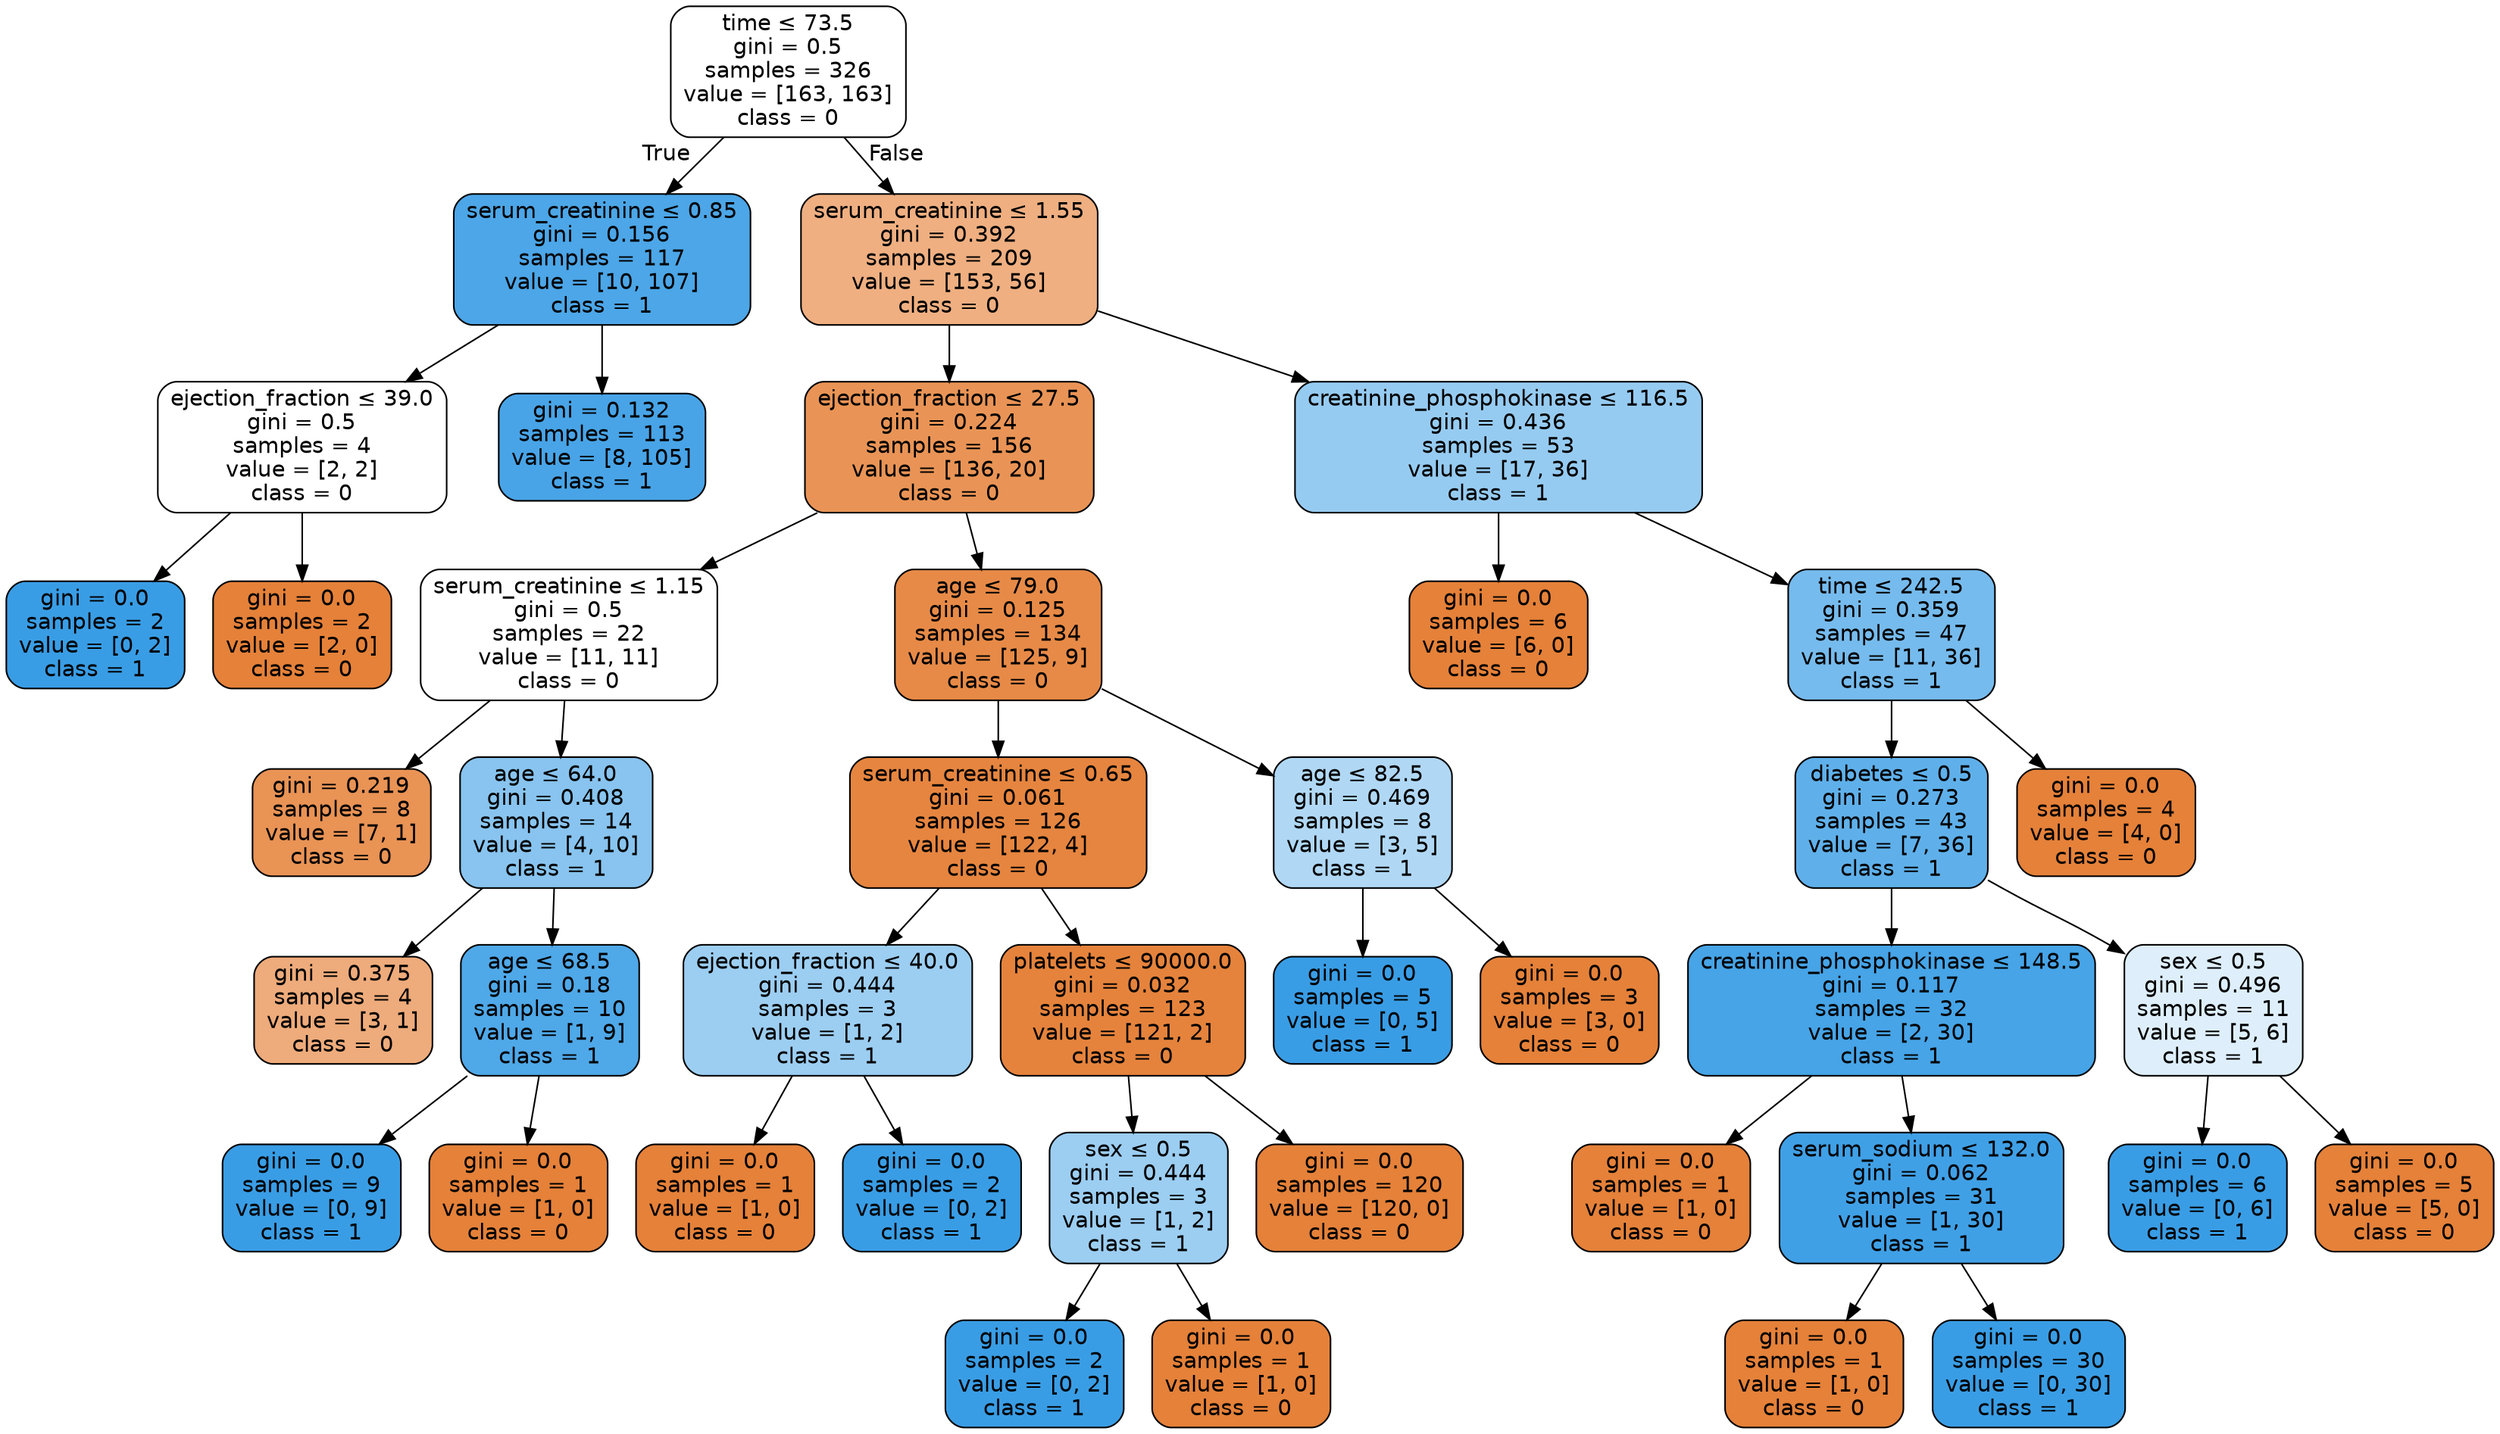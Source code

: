 digraph Tree {
node [shape=box, style="filled, rounded", color="black", fontname=helvetica] ;
edge [fontname=helvetica] ;
0 [label=<time &le; 73.5<br/>gini = 0.5<br/>samples = 326<br/>value = [163, 163]<br/>class = 0>, fillcolor="#ffffff"] ;
1 [label=<serum_creatinine &le; 0.85<br/>gini = 0.156<br/>samples = 117<br/>value = [10, 107]<br/>class = 1>, fillcolor="#4ca6e7"] ;
0 -> 1 [labeldistance=2.5, labelangle=45, headlabel="True"] ;
2 [label=<ejection_fraction &le; 39.0<br/>gini = 0.5<br/>samples = 4<br/>value = [2, 2]<br/>class = 0>, fillcolor="#ffffff"] ;
1 -> 2 ;
3 [label=<gini = 0.0<br/>samples = 2<br/>value = [0, 2]<br/>class = 1>, fillcolor="#399de5"] ;
2 -> 3 ;
4 [label=<gini = 0.0<br/>samples = 2<br/>value = [2, 0]<br/>class = 0>, fillcolor="#e58139"] ;
2 -> 4 ;
5 [label=<gini = 0.132<br/>samples = 113<br/>value = [8, 105]<br/>class = 1>, fillcolor="#48a4e7"] ;
1 -> 5 ;
6 [label=<serum_creatinine &le; 1.55<br/>gini = 0.392<br/>samples = 209<br/>value = [153, 56]<br/>class = 0>, fillcolor="#efaf81"] ;
0 -> 6 [labeldistance=2.5, labelangle=-45, headlabel="False"] ;
7 [label=<ejection_fraction &le; 27.5<br/>gini = 0.224<br/>samples = 156<br/>value = [136, 20]<br/>class = 0>, fillcolor="#e99456"] ;
6 -> 7 ;
8 [label=<serum_creatinine &le; 1.15<br/>gini = 0.5<br/>samples = 22<br/>value = [11, 11]<br/>class = 0>, fillcolor="#ffffff"] ;
7 -> 8 ;
9 [label=<gini = 0.219<br/>samples = 8<br/>value = [7, 1]<br/>class = 0>, fillcolor="#e99355"] ;
8 -> 9 ;
10 [label=<age &le; 64.0<br/>gini = 0.408<br/>samples = 14<br/>value = [4, 10]<br/>class = 1>, fillcolor="#88c4ef"] ;
8 -> 10 ;
11 [label=<gini = 0.375<br/>samples = 4<br/>value = [3, 1]<br/>class = 0>, fillcolor="#eeab7b"] ;
10 -> 11 ;
12 [label=<age &le; 68.5<br/>gini = 0.18<br/>samples = 10<br/>value = [1, 9]<br/>class = 1>, fillcolor="#4fa8e8"] ;
10 -> 12 ;
13 [label=<gini = 0.0<br/>samples = 9<br/>value = [0, 9]<br/>class = 1>, fillcolor="#399de5"] ;
12 -> 13 ;
14 [label=<gini = 0.0<br/>samples = 1<br/>value = [1, 0]<br/>class = 0>, fillcolor="#e58139"] ;
12 -> 14 ;
15 [label=<age &le; 79.0<br/>gini = 0.125<br/>samples = 134<br/>value = [125, 9]<br/>class = 0>, fillcolor="#e78a47"] ;
7 -> 15 ;
16 [label=<serum_creatinine &le; 0.65<br/>gini = 0.061<br/>samples = 126<br/>value = [122, 4]<br/>class = 0>, fillcolor="#e6853f"] ;
15 -> 16 ;
17 [label=<ejection_fraction &le; 40.0<br/>gini = 0.444<br/>samples = 3<br/>value = [1, 2]<br/>class = 1>, fillcolor="#9ccef2"] ;
16 -> 17 ;
18 [label=<gini = 0.0<br/>samples = 1<br/>value = [1, 0]<br/>class = 0>, fillcolor="#e58139"] ;
17 -> 18 ;
19 [label=<gini = 0.0<br/>samples = 2<br/>value = [0, 2]<br/>class = 1>, fillcolor="#399de5"] ;
17 -> 19 ;
20 [label=<platelets &le; 90000.0<br/>gini = 0.032<br/>samples = 123<br/>value = [121, 2]<br/>class = 0>, fillcolor="#e5833c"] ;
16 -> 20 ;
21 [label=<sex &le; 0.5<br/>gini = 0.444<br/>samples = 3<br/>value = [1, 2]<br/>class = 1>, fillcolor="#9ccef2"] ;
20 -> 21 ;
22 [label=<gini = 0.0<br/>samples = 2<br/>value = [0, 2]<br/>class = 1>, fillcolor="#399de5"] ;
21 -> 22 ;
23 [label=<gini = 0.0<br/>samples = 1<br/>value = [1, 0]<br/>class = 0>, fillcolor="#e58139"] ;
21 -> 23 ;
24 [label=<gini = 0.0<br/>samples = 120<br/>value = [120, 0]<br/>class = 0>, fillcolor="#e58139"] ;
20 -> 24 ;
25 [label=<age &le; 82.5<br/>gini = 0.469<br/>samples = 8<br/>value = [3, 5]<br/>class = 1>, fillcolor="#b0d8f5"] ;
15 -> 25 ;
26 [label=<gini = 0.0<br/>samples = 5<br/>value = [0, 5]<br/>class = 1>, fillcolor="#399de5"] ;
25 -> 26 ;
27 [label=<gini = 0.0<br/>samples = 3<br/>value = [3, 0]<br/>class = 0>, fillcolor="#e58139"] ;
25 -> 27 ;
28 [label=<creatinine_phosphokinase &le; 116.5<br/>gini = 0.436<br/>samples = 53<br/>value = [17, 36]<br/>class = 1>, fillcolor="#96cbf1"] ;
6 -> 28 ;
29 [label=<gini = 0.0<br/>samples = 6<br/>value = [6, 0]<br/>class = 0>, fillcolor="#e58139"] ;
28 -> 29 ;
30 [label=<time &le; 242.5<br/>gini = 0.359<br/>samples = 47<br/>value = [11, 36]<br/>class = 1>, fillcolor="#76bbed"] ;
28 -> 30 ;
31 [label=<diabetes &le; 0.5<br/>gini = 0.273<br/>samples = 43<br/>value = [7, 36]<br/>class = 1>, fillcolor="#5fb0ea"] ;
30 -> 31 ;
32 [label=<creatinine_phosphokinase &le; 148.5<br/>gini = 0.117<br/>samples = 32<br/>value = [2, 30]<br/>class = 1>, fillcolor="#46a4e7"] ;
31 -> 32 ;
33 [label=<gini = 0.0<br/>samples = 1<br/>value = [1, 0]<br/>class = 0>, fillcolor="#e58139"] ;
32 -> 33 ;
34 [label=<serum_sodium &le; 132.0<br/>gini = 0.062<br/>samples = 31<br/>value = [1, 30]<br/>class = 1>, fillcolor="#40a0e6"] ;
32 -> 34 ;
35 [label=<gini = 0.0<br/>samples = 1<br/>value = [1, 0]<br/>class = 0>, fillcolor="#e58139"] ;
34 -> 35 ;
36 [label=<gini = 0.0<br/>samples = 30<br/>value = [0, 30]<br/>class = 1>, fillcolor="#399de5"] ;
34 -> 36 ;
37 [label=<sex &le; 0.5<br/>gini = 0.496<br/>samples = 11<br/>value = [5, 6]<br/>class = 1>, fillcolor="#deeffb"] ;
31 -> 37 ;
38 [label=<gini = 0.0<br/>samples = 6<br/>value = [0, 6]<br/>class = 1>, fillcolor="#399de5"] ;
37 -> 38 ;
39 [label=<gini = 0.0<br/>samples = 5<br/>value = [5, 0]<br/>class = 0>, fillcolor="#e58139"] ;
37 -> 39 ;
40 [label=<gini = 0.0<br/>samples = 4<br/>value = [4, 0]<br/>class = 0>, fillcolor="#e58139"] ;
30 -> 40 ;
}